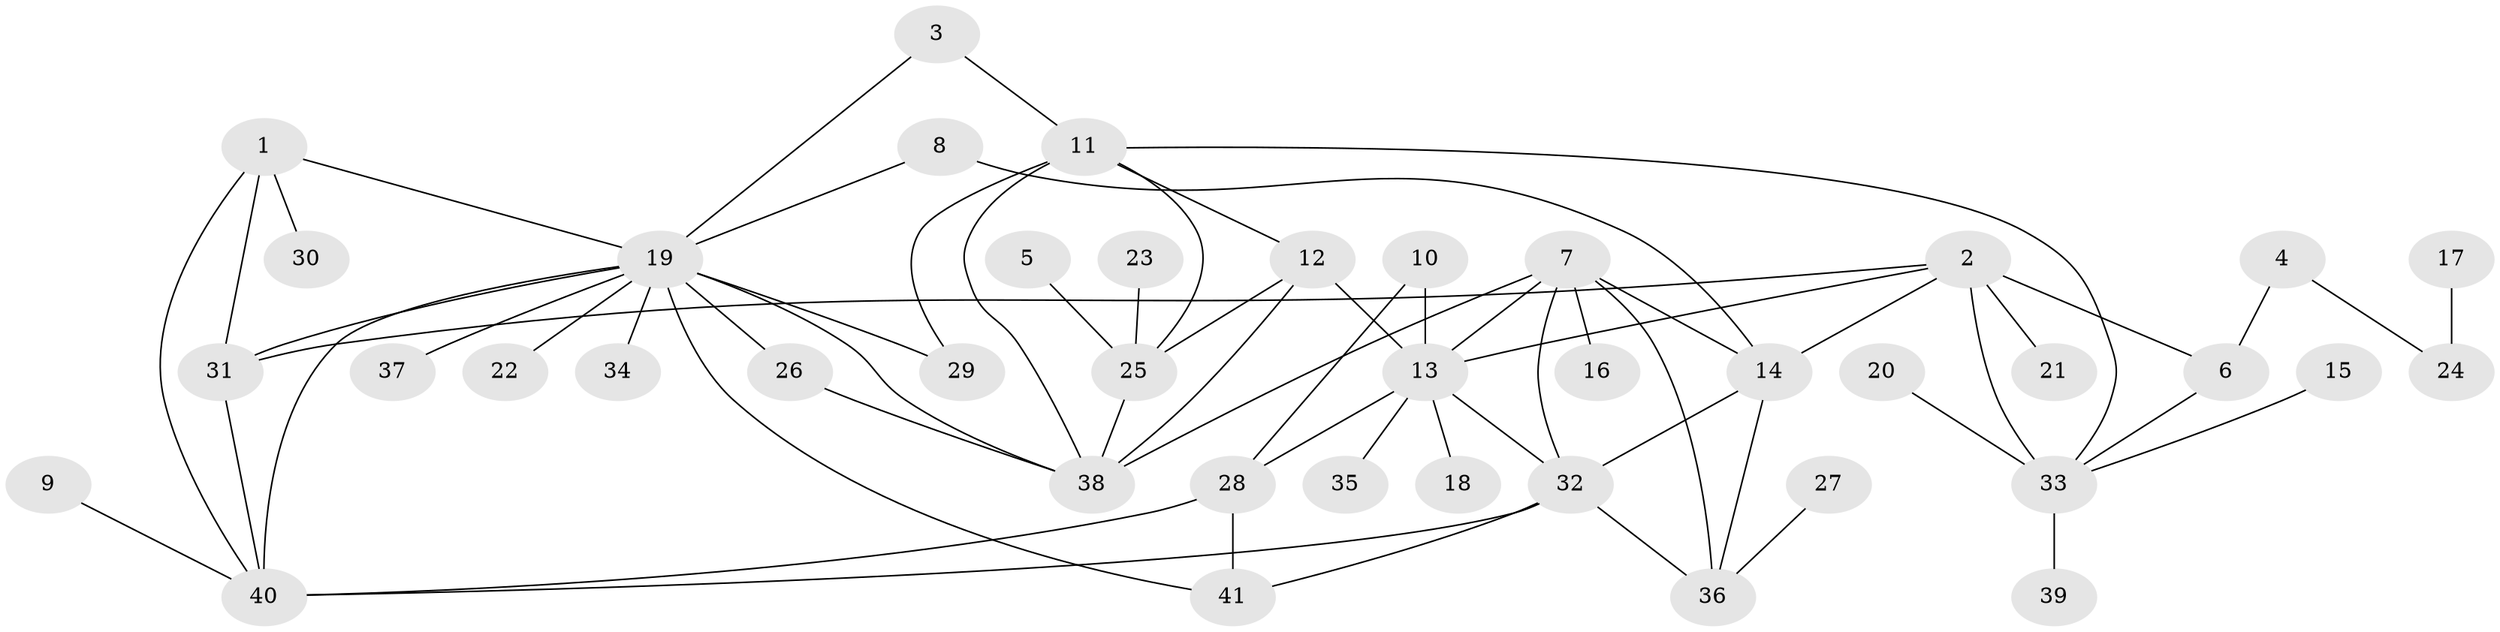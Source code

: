 // original degree distribution, {3: 0.06172839506172839, 9: 0.024691358024691357, 4: 0.037037037037037035, 6: 0.06172839506172839, 5: 0.024691358024691357, 8: 0.04938271604938271, 7: 0.024691358024691357, 14: 0.012345679012345678, 2: 0.1728395061728395, 1: 0.5308641975308642}
// Generated by graph-tools (version 1.1) at 2025/37/03/04/25 23:37:36]
// undirected, 41 vertices, 64 edges
graph export_dot {
  node [color=gray90,style=filled];
  1;
  2;
  3;
  4;
  5;
  6;
  7;
  8;
  9;
  10;
  11;
  12;
  13;
  14;
  15;
  16;
  17;
  18;
  19;
  20;
  21;
  22;
  23;
  24;
  25;
  26;
  27;
  28;
  29;
  30;
  31;
  32;
  33;
  34;
  35;
  36;
  37;
  38;
  39;
  40;
  41;
  1 -- 19 [weight=1.0];
  1 -- 30 [weight=1.0];
  1 -- 31 [weight=1.0];
  1 -- 40 [weight=1.0];
  2 -- 6 [weight=2.0];
  2 -- 13 [weight=1.0];
  2 -- 14 [weight=1.0];
  2 -- 21 [weight=1.0];
  2 -- 31 [weight=1.0];
  2 -- 33 [weight=2.0];
  3 -- 11 [weight=1.0];
  3 -- 19 [weight=1.0];
  4 -- 6 [weight=1.0];
  4 -- 24 [weight=1.0];
  5 -- 25 [weight=1.0];
  6 -- 33 [weight=1.0];
  7 -- 13 [weight=1.0];
  7 -- 14 [weight=1.0];
  7 -- 16 [weight=1.0];
  7 -- 32 [weight=1.0];
  7 -- 36 [weight=1.0];
  7 -- 38 [weight=1.0];
  8 -- 14 [weight=1.0];
  8 -- 19 [weight=1.0];
  9 -- 40 [weight=1.0];
  10 -- 13 [weight=2.0];
  10 -- 28 [weight=2.0];
  11 -- 12 [weight=1.0];
  11 -- 25 [weight=1.0];
  11 -- 29 [weight=1.0];
  11 -- 33 [weight=1.0];
  11 -- 38 [weight=1.0];
  12 -- 13 [weight=1.0];
  12 -- 25 [weight=1.0];
  12 -- 38 [weight=1.0];
  13 -- 18 [weight=1.0];
  13 -- 28 [weight=1.0];
  13 -- 32 [weight=1.0];
  13 -- 35 [weight=1.0];
  14 -- 32 [weight=1.0];
  14 -- 36 [weight=1.0];
  15 -- 33 [weight=1.0];
  17 -- 24 [weight=1.0];
  19 -- 22 [weight=1.0];
  19 -- 26 [weight=1.0];
  19 -- 29 [weight=1.0];
  19 -- 31 [weight=1.0];
  19 -- 34 [weight=1.0];
  19 -- 37 [weight=1.0];
  19 -- 38 [weight=1.0];
  19 -- 40 [weight=1.0];
  19 -- 41 [weight=1.0];
  20 -- 33 [weight=1.0];
  23 -- 25 [weight=1.0];
  25 -- 38 [weight=1.0];
  26 -- 38 [weight=1.0];
  27 -- 36 [weight=1.0];
  28 -- 40 [weight=1.0];
  28 -- 41 [weight=1.0];
  31 -- 40 [weight=1.0];
  32 -- 36 [weight=1.0];
  32 -- 40 [weight=1.0];
  32 -- 41 [weight=1.0];
  33 -- 39 [weight=1.0];
}
